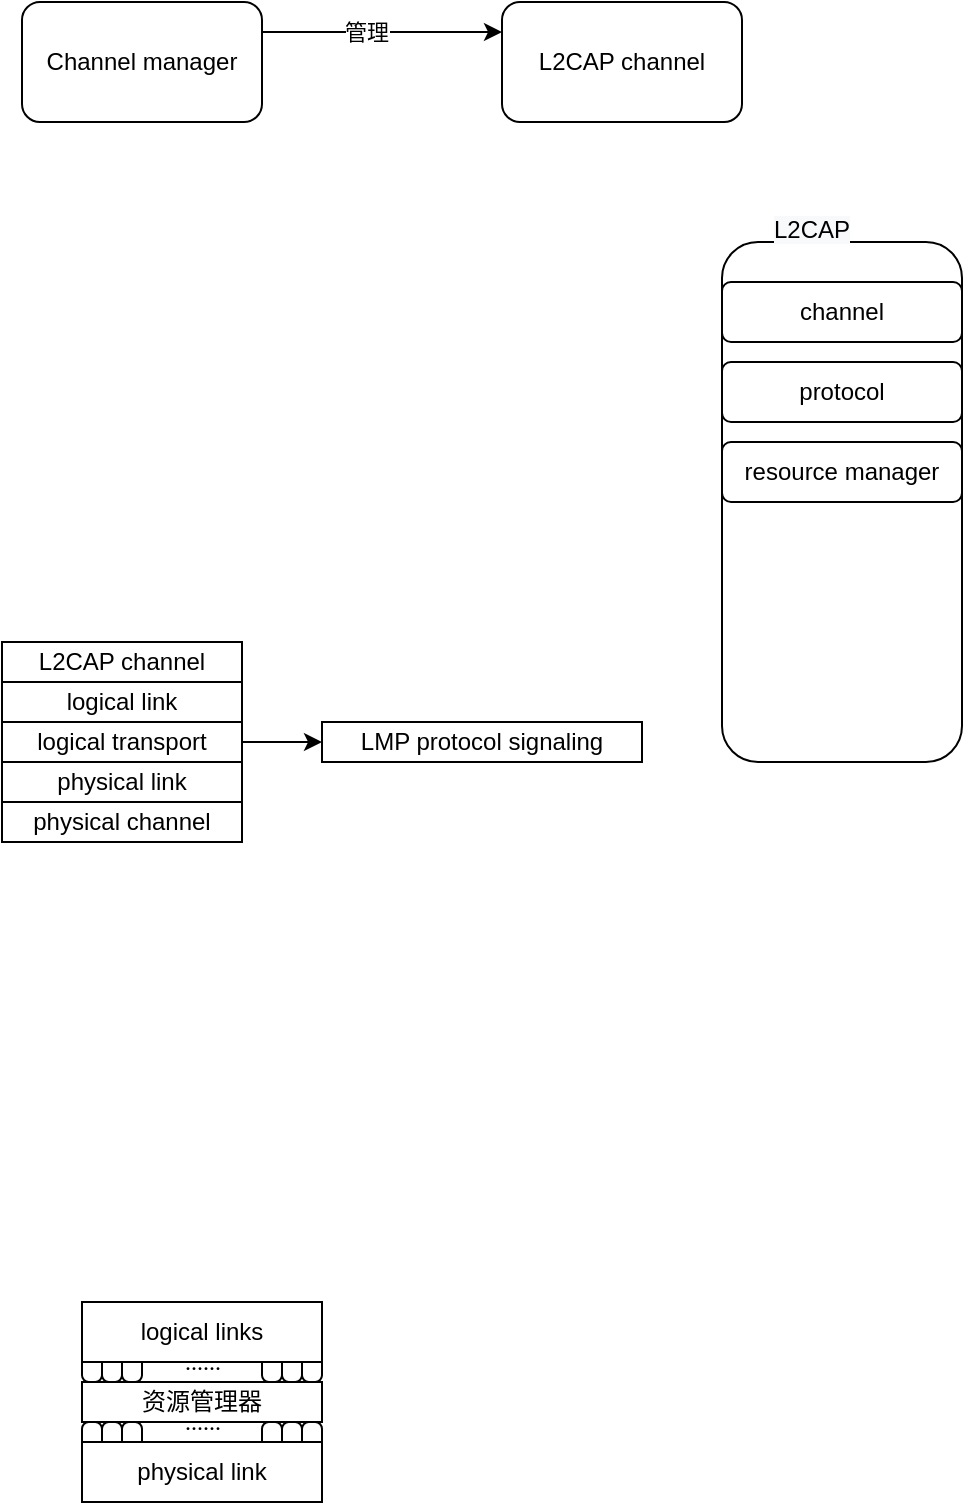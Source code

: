 <mxfile version="20.3.0" type="github" pages="2">
  <diagram id="OKFaF4_REsgtuZKBDCL6" name="第 1 页">
    <mxGraphModel dx="542" dy="554" grid="1" gridSize="10" guides="1" tooltips="1" connect="1" arrows="1" fold="1" page="1" pageScale="1" pageWidth="827" pageHeight="1169" math="0" shadow="0">
      <root>
        <mxCell id="0" />
        <mxCell id="1" parent="0" />
        <mxCell id="RCAm1uMgFue6RZODC_uI-8" value="" style="rounded=1;whiteSpace=wrap;html=1;" vertex="1" parent="1">
          <mxGeometry x="480" y="370" width="120" height="260" as="geometry" />
        </mxCell>
        <mxCell id="RCAm1uMgFue6RZODC_uI-5" style="edgeStyle=orthogonalEdgeStyle;rounded=0;orthogonalLoop=1;jettySize=auto;html=1;exitX=1;exitY=0.25;exitDx=0;exitDy=0;entryX=0;entryY=0.25;entryDx=0;entryDy=0;" edge="1" parent="1" source="RCAm1uMgFue6RZODC_uI-1" target="RCAm1uMgFue6RZODC_uI-3">
          <mxGeometry relative="1" as="geometry" />
        </mxCell>
        <mxCell id="RCAm1uMgFue6RZODC_uI-6" value="管理" style="edgeLabel;html=1;align=center;verticalAlign=middle;resizable=0;points=[];" vertex="1" connectable="0" parent="RCAm1uMgFue6RZODC_uI-5">
          <mxGeometry x="-0.133" relative="1" as="geometry">
            <mxPoint as="offset" />
          </mxGeometry>
        </mxCell>
        <mxCell id="RCAm1uMgFue6RZODC_uI-1" value="Channel manager" style="rounded=1;whiteSpace=wrap;html=1;" vertex="1" parent="1">
          <mxGeometry x="130" y="250" width="120" height="60" as="geometry" />
        </mxCell>
        <mxCell id="RCAm1uMgFue6RZODC_uI-3" value="L2CAP channel" style="rounded=1;whiteSpace=wrap;html=1;" vertex="1" parent="1">
          <mxGeometry x="370" y="250" width="120" height="60" as="geometry" />
        </mxCell>
        <mxCell id="RCAm1uMgFue6RZODC_uI-9" value="&lt;span style=&quot;color: rgb(0, 0, 0); font-family: Helvetica; font-size: 12px; font-style: normal; font-variant-ligatures: normal; font-variant-caps: normal; font-weight: 400; letter-spacing: normal; orphans: 2; text-align: center; text-indent: 0px; text-transform: none; widows: 2; word-spacing: 0px; -webkit-text-stroke-width: 0px; background-color: rgb(248, 249, 250); text-decoration-thickness: initial; text-decoration-style: initial; text-decoration-color: initial; float: none; display: inline !important;&quot;&gt;L2CAP&lt;/span&gt;" style="text;whiteSpace=wrap;html=1;" vertex="1" parent="1">
          <mxGeometry x="504" y="350" width="46" height="20" as="geometry" />
        </mxCell>
        <mxCell id="RCAm1uMgFue6RZODC_uI-10" value="channel" style="rounded=1;whiteSpace=wrap;html=1;" vertex="1" parent="1">
          <mxGeometry x="480" y="390" width="120" height="30" as="geometry" />
        </mxCell>
        <mxCell id="RCAm1uMgFue6RZODC_uI-12" value="protocol" style="rounded=1;whiteSpace=wrap;html=1;" vertex="1" parent="1">
          <mxGeometry x="480" y="430" width="120" height="30" as="geometry" />
        </mxCell>
        <mxCell id="RCAm1uMgFue6RZODC_uI-13" value="resource manager" style="rounded=1;whiteSpace=wrap;html=1;" vertex="1" parent="1">
          <mxGeometry x="480" y="470" width="120" height="30" as="geometry" />
        </mxCell>
        <mxCell id="RCAm1uMgFue6RZODC_uI-20" value="" style="group" vertex="1" connectable="0" parent="1">
          <mxGeometry x="120" y="570" width="120" height="100" as="geometry" />
        </mxCell>
        <mxCell id="RCAm1uMgFue6RZODC_uI-15" value="physical&amp;nbsp;channel" style="rounded=0;whiteSpace=wrap;html=1;" vertex="1" parent="RCAm1uMgFue6RZODC_uI-20">
          <mxGeometry y="80" width="120" height="20" as="geometry" />
        </mxCell>
        <mxCell id="RCAm1uMgFue6RZODC_uI-16" value="physical&amp;nbsp;link" style="rounded=0;whiteSpace=wrap;html=1;" vertex="1" parent="RCAm1uMgFue6RZODC_uI-20">
          <mxGeometry y="60" width="120" height="20" as="geometry" />
        </mxCell>
        <mxCell id="RCAm1uMgFue6RZODC_uI-17" value="logical transport" style="rounded=0;whiteSpace=wrap;html=1;" vertex="1" parent="RCAm1uMgFue6RZODC_uI-20">
          <mxGeometry y="40" width="120" height="20" as="geometry" />
        </mxCell>
        <mxCell id="RCAm1uMgFue6RZODC_uI-18" value="logical link" style="rounded=0;whiteSpace=wrap;html=1;" vertex="1" parent="RCAm1uMgFue6RZODC_uI-20">
          <mxGeometry y="20" width="120" height="20" as="geometry" />
        </mxCell>
        <mxCell id="RCAm1uMgFue6RZODC_uI-19" value="L2CAP channel" style="rounded=0;whiteSpace=wrap;html=1;" vertex="1" parent="RCAm1uMgFue6RZODC_uI-20">
          <mxGeometry width="120" height="20" as="geometry" />
        </mxCell>
        <mxCell id="RCAm1uMgFue6RZODC_uI-55" value="" style="group" vertex="1" connectable="0" parent="1">
          <mxGeometry x="160" y="900" width="120" height="100" as="geometry" />
        </mxCell>
        <mxCell id="RCAm1uMgFue6RZODC_uI-45" value="" style="rounded=1;whiteSpace=wrap;html=1;fontFamily=Comic Sans MS;arcSize=34;" vertex="1" parent="RCAm1uMgFue6RZODC_uI-55">
          <mxGeometry y="60" width="10" height="20" as="geometry" />
        </mxCell>
        <mxCell id="RCAm1uMgFue6RZODC_uI-46" value="" style="rounded=1;whiteSpace=wrap;html=1;fontFamily=Comic Sans MS;arcSize=34;" vertex="1" parent="RCAm1uMgFue6RZODC_uI-55">
          <mxGeometry x="110" y="60" width="10" height="20" as="geometry" />
        </mxCell>
        <mxCell id="RCAm1uMgFue6RZODC_uI-47" value="" style="rounded=1;whiteSpace=wrap;html=1;fontFamily=Comic Sans MS;arcSize=34;" vertex="1" parent="RCAm1uMgFue6RZODC_uI-55">
          <mxGeometry x="10" y="60" width="10" height="20" as="geometry" />
        </mxCell>
        <mxCell id="RCAm1uMgFue6RZODC_uI-48" value="" style="rounded=1;whiteSpace=wrap;html=1;fontFamily=Comic Sans MS;arcSize=34;" vertex="1" parent="RCAm1uMgFue6RZODC_uI-55">
          <mxGeometry x="100" y="60" width="10" height="20" as="geometry" />
        </mxCell>
        <mxCell id="RCAm1uMgFue6RZODC_uI-49" value="" style="rounded=1;whiteSpace=wrap;html=1;fontFamily=Comic Sans MS;arcSize=34;" vertex="1" parent="RCAm1uMgFue6RZODC_uI-55">
          <mxGeometry x="20" y="60" width="10" height="20" as="geometry" />
        </mxCell>
        <mxCell id="RCAm1uMgFue6RZODC_uI-50" value="" style="rounded=1;whiteSpace=wrap;html=1;fontFamily=Comic Sans MS;arcSize=34;" vertex="1" parent="RCAm1uMgFue6RZODC_uI-55">
          <mxGeometry x="90" y="60" width="10" height="20" as="geometry" />
        </mxCell>
        <mxCell id="RCAm1uMgFue6RZODC_uI-38" value="" style="rounded=1;whiteSpace=wrap;html=1;fontFamily=Comic Sans MS;arcSize=34;" vertex="1" parent="RCAm1uMgFue6RZODC_uI-55">
          <mxGeometry y="20" width="10" height="20" as="geometry" />
        </mxCell>
        <mxCell id="RCAm1uMgFue6RZODC_uI-39" value="" style="rounded=1;whiteSpace=wrap;html=1;fontFamily=Comic Sans MS;arcSize=34;" vertex="1" parent="RCAm1uMgFue6RZODC_uI-55">
          <mxGeometry x="110" y="20" width="10" height="20" as="geometry" />
        </mxCell>
        <mxCell id="RCAm1uMgFue6RZODC_uI-40" value="" style="rounded=1;whiteSpace=wrap;html=1;fontFamily=Comic Sans MS;arcSize=34;" vertex="1" parent="RCAm1uMgFue6RZODC_uI-55">
          <mxGeometry x="10" y="20" width="10" height="20" as="geometry" />
        </mxCell>
        <mxCell id="RCAm1uMgFue6RZODC_uI-41" value="" style="rounded=1;whiteSpace=wrap;html=1;fontFamily=Comic Sans MS;arcSize=34;" vertex="1" parent="RCAm1uMgFue6RZODC_uI-55">
          <mxGeometry x="100" y="20" width="10" height="20" as="geometry" />
        </mxCell>
        <mxCell id="RCAm1uMgFue6RZODC_uI-42" value="" style="rounded=1;whiteSpace=wrap;html=1;fontFamily=Comic Sans MS;arcSize=34;" vertex="1" parent="RCAm1uMgFue6RZODC_uI-55">
          <mxGeometry x="20" y="20" width="10" height="20" as="geometry" />
        </mxCell>
        <mxCell id="RCAm1uMgFue6RZODC_uI-43" value="" style="rounded=1;whiteSpace=wrap;html=1;fontFamily=Comic Sans MS;arcSize=34;" vertex="1" parent="RCAm1uMgFue6RZODC_uI-55">
          <mxGeometry x="90" y="20" width="10" height="20" as="geometry" />
        </mxCell>
        <mxCell id="RCAm1uMgFue6RZODC_uI-21" value="physical&amp;nbsp;link" style="rounded=0;whiteSpace=wrap;html=1;rotation=0;" vertex="1" parent="RCAm1uMgFue6RZODC_uI-55">
          <mxGeometry y="70" width="120" height="30" as="geometry" />
        </mxCell>
        <mxCell id="RCAm1uMgFue6RZODC_uI-22" value="logical links" style="rounded=0;whiteSpace=wrap;html=1;rotation=0;" vertex="1" parent="RCAm1uMgFue6RZODC_uI-55">
          <mxGeometry width="120" height="30" as="geometry" />
        </mxCell>
        <mxCell id="RCAm1uMgFue6RZODC_uI-23" value="资源管理器" style="whiteSpace=wrap;html=1;rounded=0;rotation=0;" vertex="1" parent="RCAm1uMgFue6RZODC_uI-55">
          <mxGeometry y="40" width="120" height="20" as="geometry" />
        </mxCell>
        <mxCell id="RCAm1uMgFue6RZODC_uI-53" value="......" style="text;html=1;align=center;verticalAlign=middle;resizable=0;points=[];autosize=1;strokeColor=none;fillColor=none;fontFamily=Comic Sans MS;" vertex="1" parent="RCAm1uMgFue6RZODC_uI-55">
          <mxGeometry x="35" y="15" width="50" height="30" as="geometry" />
        </mxCell>
        <mxCell id="RCAm1uMgFue6RZODC_uI-54" value="......" style="text;html=1;align=center;verticalAlign=middle;resizable=0;points=[];autosize=1;strokeColor=none;fillColor=none;fontFamily=Comic Sans MS;" vertex="1" parent="RCAm1uMgFue6RZODC_uI-55">
          <mxGeometry x="35" y="45" width="50" height="30" as="geometry" />
        </mxCell>
        <mxCell id="RCAm1uMgFue6RZODC_uI-56" value="LMP protocol signaling" style="rounded=0;whiteSpace=wrap;html=1;" vertex="1" parent="1">
          <mxGeometry x="280" y="610" width="160" height="20" as="geometry" />
        </mxCell>
        <mxCell id="RCAm1uMgFue6RZODC_uI-57" value="" style="edgeStyle=orthogonalEdgeStyle;rounded=0;orthogonalLoop=1;jettySize=auto;html=1;fontFamily=Comic Sans MS;" edge="1" parent="1" source="RCAm1uMgFue6RZODC_uI-17" target="RCAm1uMgFue6RZODC_uI-56">
          <mxGeometry relative="1" as="geometry" />
        </mxCell>
      </root>
    </mxGraphModel>
  </diagram>
  <diagram id="dVtkYg96Yyf6jCnZAIUx" name="LE">
    <mxGraphModel dx="456" dy="466" grid="1" gridSize="10" guides="1" tooltips="1" connect="1" arrows="1" fold="1" page="1" pageScale="1" pageWidth="827" pageHeight="1169" math="0" shadow="0">
      <root>
        <mxCell id="0" />
        <mxCell id="1" parent="0" />
        <mxCell id="70z5G1BVix2Vck1cxn1f-1" value="Advertiser" style="ellipse;whiteSpace=wrap;html=1;rounded=0;fontFamily=Comic Sans MS;" vertex="1" parent="1">
          <mxGeometry x="70" y="90" width="80" height="80" as="geometry" />
        </mxCell>
        <mxCell id="70z5G1BVix2Vck1cxn1f-2" value="Scanner" style="ellipse;whiteSpace=wrap;html=1;rounded=0;fontFamily=Comic Sans MS;" vertex="1" parent="1">
          <mxGeometry x="220" y="90" width="80" height="80" as="geometry" />
        </mxCell>
      </root>
    </mxGraphModel>
  </diagram>
</mxfile>
